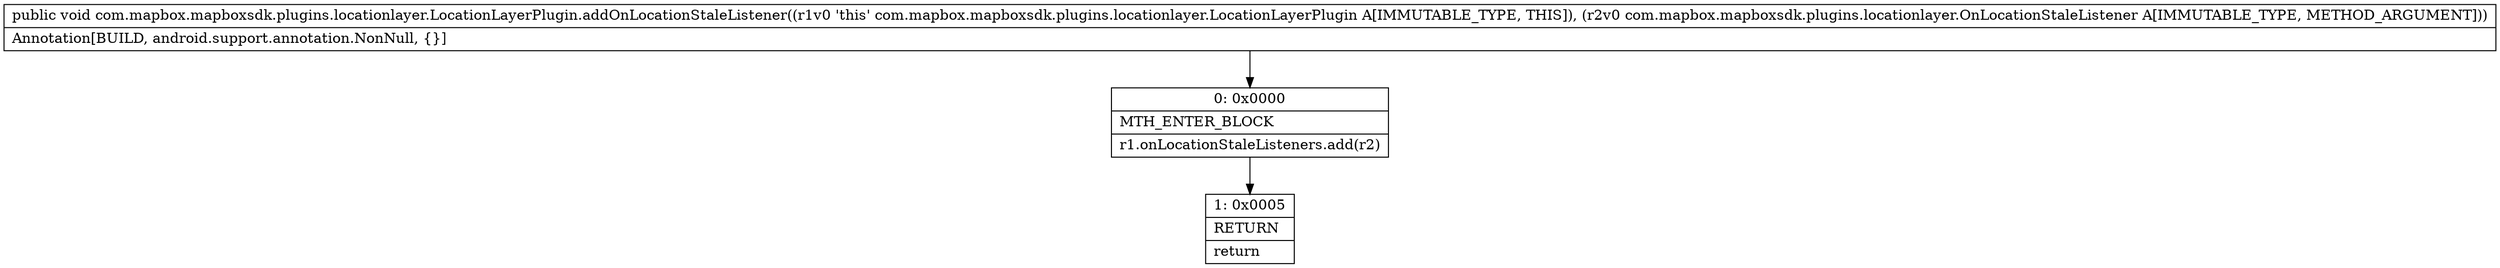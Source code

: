 digraph "CFG forcom.mapbox.mapboxsdk.plugins.locationlayer.LocationLayerPlugin.addOnLocationStaleListener(Lcom\/mapbox\/mapboxsdk\/plugins\/locationlayer\/OnLocationStaleListener;)V" {
Node_0 [shape=record,label="{0\:\ 0x0000|MTH_ENTER_BLOCK\l|r1.onLocationStaleListeners.add(r2)\l}"];
Node_1 [shape=record,label="{1\:\ 0x0005|RETURN\l|return\l}"];
MethodNode[shape=record,label="{public void com.mapbox.mapboxsdk.plugins.locationlayer.LocationLayerPlugin.addOnLocationStaleListener((r1v0 'this' com.mapbox.mapboxsdk.plugins.locationlayer.LocationLayerPlugin A[IMMUTABLE_TYPE, THIS]), (r2v0 com.mapbox.mapboxsdk.plugins.locationlayer.OnLocationStaleListener A[IMMUTABLE_TYPE, METHOD_ARGUMENT]))  | Annotation[BUILD, android.support.annotation.NonNull, \{\}]\l}"];
MethodNode -> Node_0;
Node_0 -> Node_1;
}


